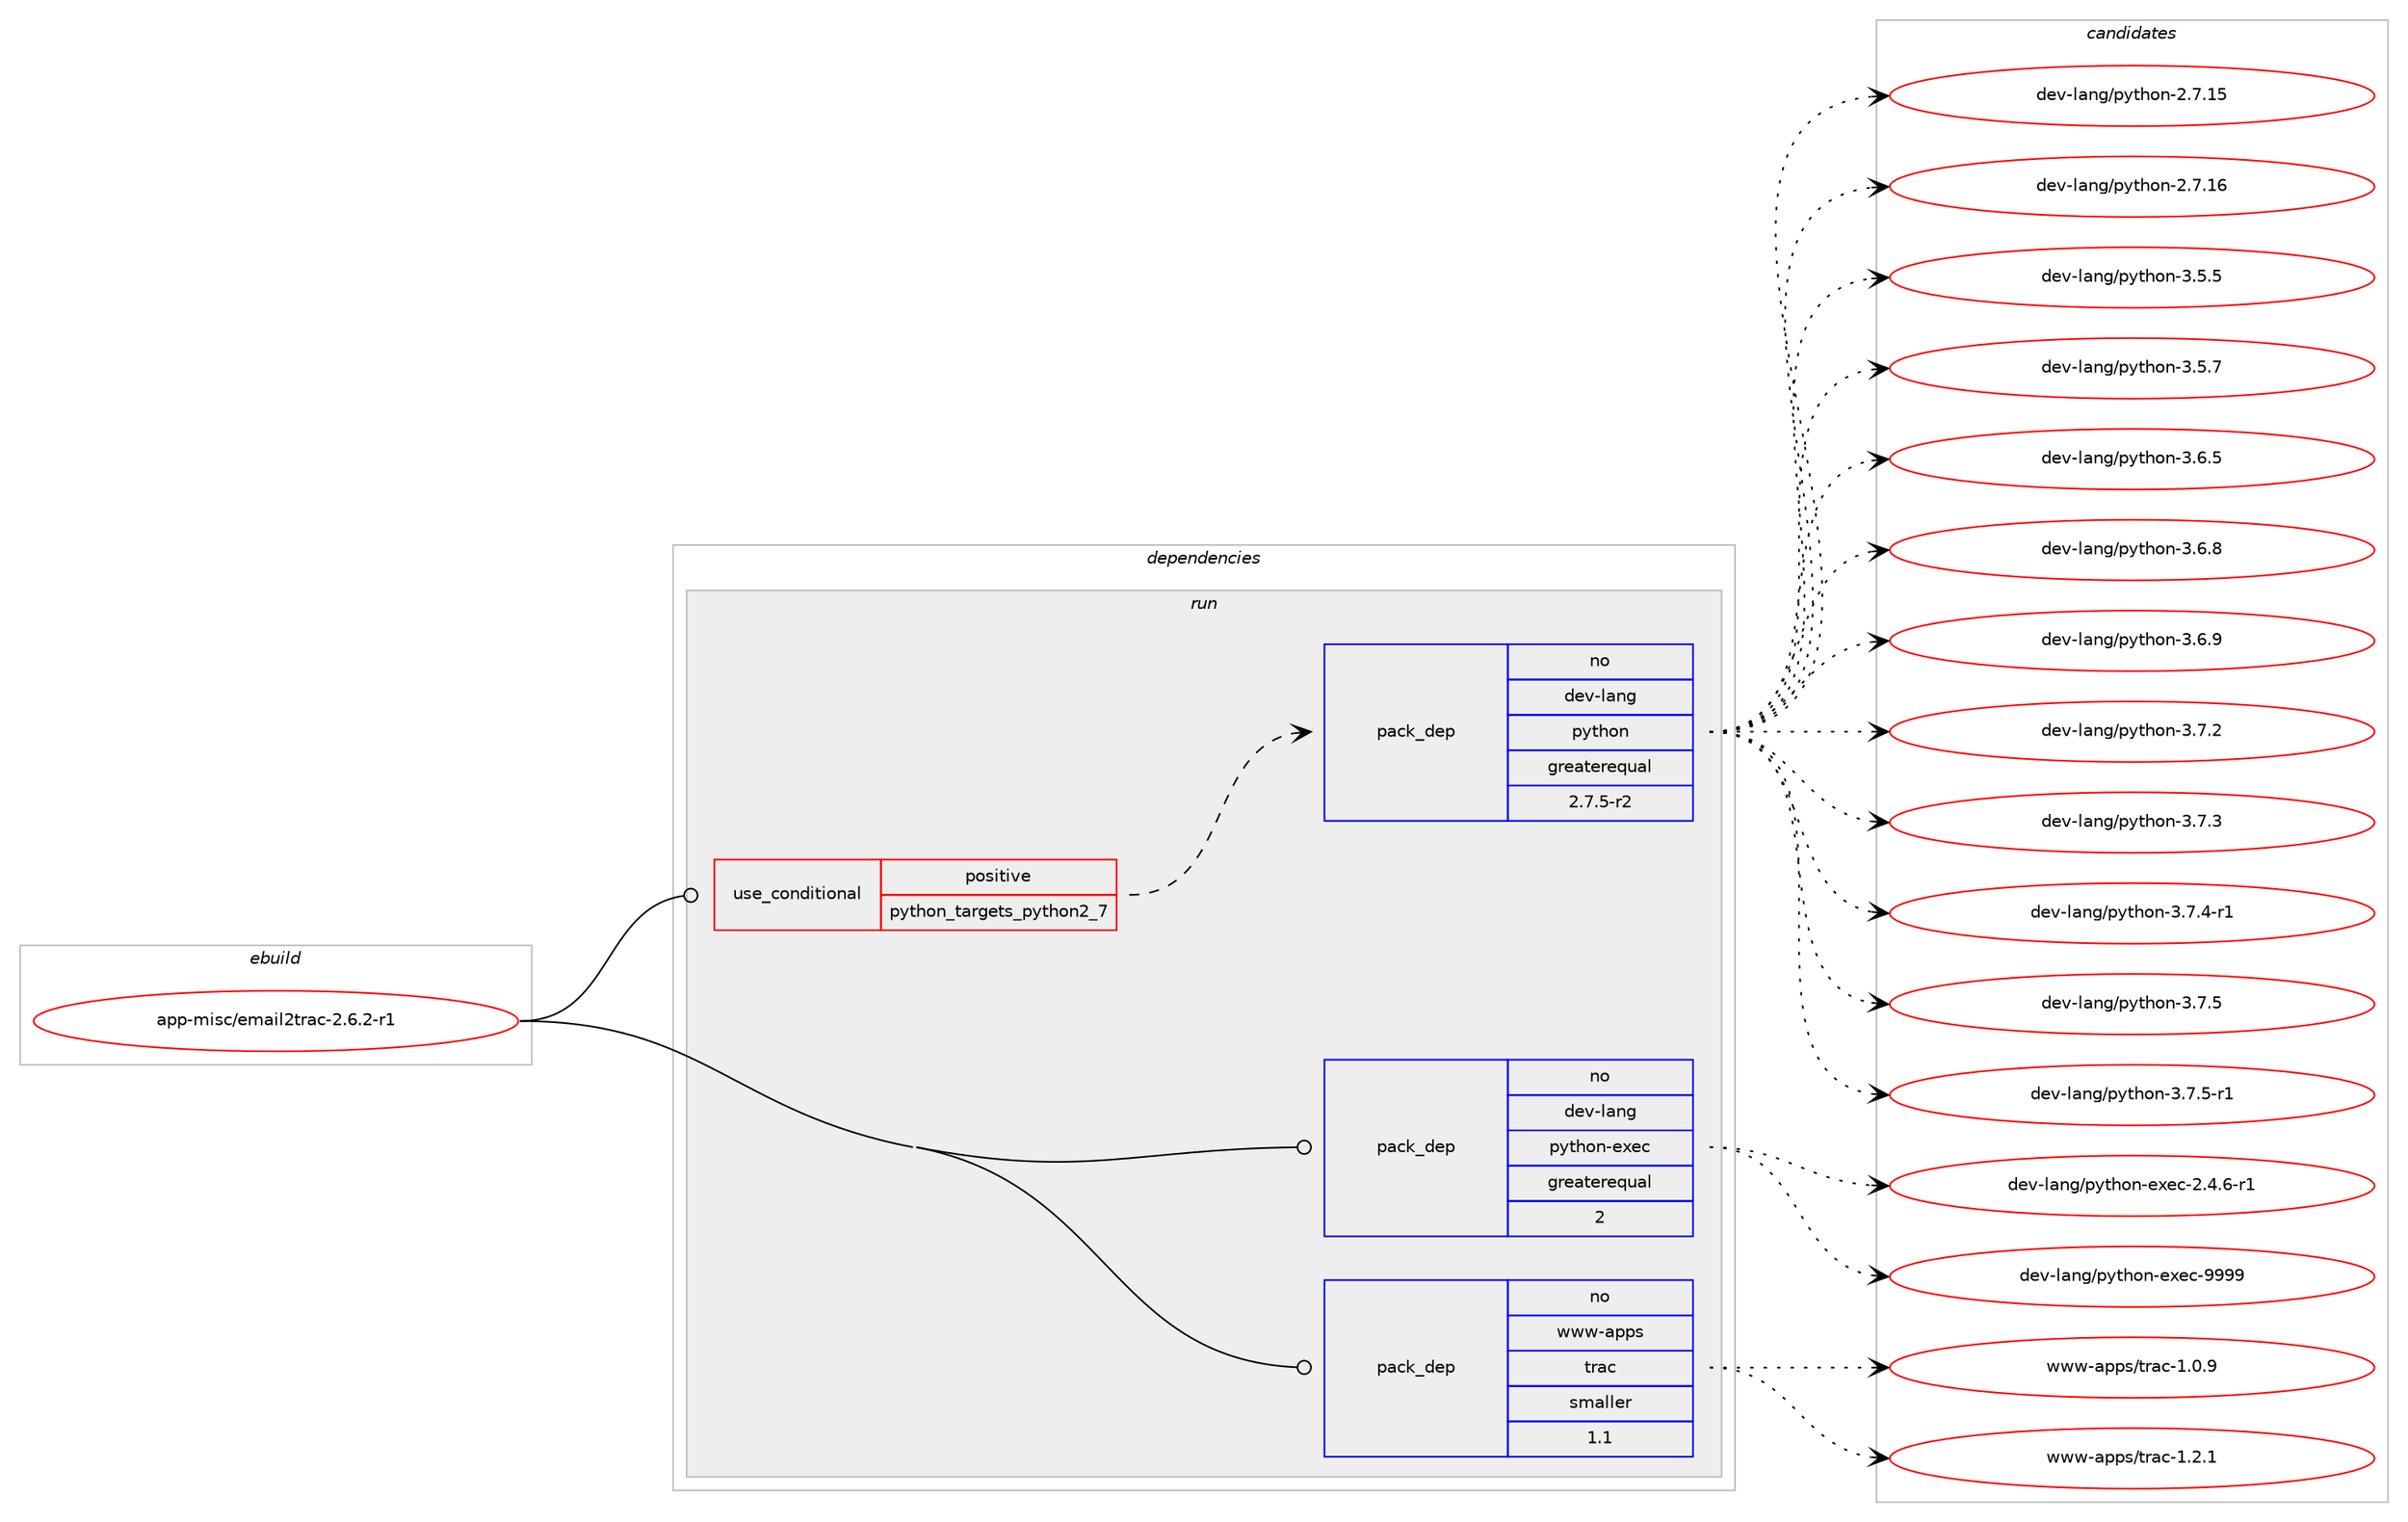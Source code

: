 digraph prolog {

# *************
# Graph options
# *************

newrank=true;
concentrate=true;
compound=true;
graph [rankdir=LR,fontname=Helvetica,fontsize=10,ranksep=1.5];#, ranksep=2.5, nodesep=0.2];
edge  [arrowhead=vee];
node  [fontname=Helvetica,fontsize=10];

# **********
# The ebuild
# **********

subgraph cluster_leftcol {
color=gray;
rank=same;
label=<<i>ebuild</i>>;
id [label="app-misc/email2trac-2.6.2-r1", color=red, width=4, href="../app-misc/email2trac-2.6.2-r1.svg"];
}

# ****************
# The dependencies
# ****************

subgraph cluster_midcol {
color=gray;
label=<<i>dependencies</i>>;
subgraph cluster_compile {
fillcolor="#eeeeee";
style=filled;
label=<<i>compile</i>>;
}
subgraph cluster_compileandrun {
fillcolor="#eeeeee";
style=filled;
label=<<i>compile and run</i>>;
}
subgraph cluster_run {
fillcolor="#eeeeee";
style=filled;
label=<<i>run</i>>;
subgraph cond118967 {
dependency498163 [label=<<TABLE BORDER="0" CELLBORDER="1" CELLSPACING="0" CELLPADDING="4"><TR><TD ROWSPAN="3" CELLPADDING="10">use_conditional</TD></TR><TR><TD>positive</TD></TR><TR><TD>python_targets_python2_7</TD></TR></TABLE>>, shape=none, color=red];
subgraph pack370201 {
dependency498164 [label=<<TABLE BORDER="0" CELLBORDER="1" CELLSPACING="0" CELLPADDING="4" WIDTH="220"><TR><TD ROWSPAN="6" CELLPADDING="30">pack_dep</TD></TR><TR><TD WIDTH="110">no</TD></TR><TR><TD>dev-lang</TD></TR><TR><TD>python</TD></TR><TR><TD>greaterequal</TD></TR><TR><TD>2.7.5-r2</TD></TR></TABLE>>, shape=none, color=blue];
}
dependency498163:e -> dependency498164:w [weight=20,style="dashed",arrowhead="vee"];
}
id:e -> dependency498163:w [weight=20,style="solid",arrowhead="odot"];
subgraph pack370202 {
dependency498165 [label=<<TABLE BORDER="0" CELLBORDER="1" CELLSPACING="0" CELLPADDING="4" WIDTH="220"><TR><TD ROWSPAN="6" CELLPADDING="30">pack_dep</TD></TR><TR><TD WIDTH="110">no</TD></TR><TR><TD>dev-lang</TD></TR><TR><TD>python-exec</TD></TR><TR><TD>greaterequal</TD></TR><TR><TD>2</TD></TR></TABLE>>, shape=none, color=blue];
}
id:e -> dependency498165:w [weight=20,style="solid",arrowhead="odot"];
subgraph pack370203 {
dependency498166 [label=<<TABLE BORDER="0" CELLBORDER="1" CELLSPACING="0" CELLPADDING="4" WIDTH="220"><TR><TD ROWSPAN="6" CELLPADDING="30">pack_dep</TD></TR><TR><TD WIDTH="110">no</TD></TR><TR><TD>www-apps</TD></TR><TR><TD>trac</TD></TR><TR><TD>smaller</TD></TR><TR><TD>1.1</TD></TR></TABLE>>, shape=none, color=blue];
}
id:e -> dependency498166:w [weight=20,style="solid",arrowhead="odot"];
}
}

# **************
# The candidates
# **************

subgraph cluster_choices {
rank=same;
color=gray;
label=<<i>candidates</i>>;

subgraph choice370201 {
color=black;
nodesep=1;
choice10010111845108971101034711212111610411111045504655464953 [label="dev-lang/python-2.7.15", color=red, width=4,href="../dev-lang/python-2.7.15.svg"];
choice10010111845108971101034711212111610411111045504655464954 [label="dev-lang/python-2.7.16", color=red, width=4,href="../dev-lang/python-2.7.16.svg"];
choice100101118451089711010347112121116104111110455146534653 [label="dev-lang/python-3.5.5", color=red, width=4,href="../dev-lang/python-3.5.5.svg"];
choice100101118451089711010347112121116104111110455146534655 [label="dev-lang/python-3.5.7", color=red, width=4,href="../dev-lang/python-3.5.7.svg"];
choice100101118451089711010347112121116104111110455146544653 [label="dev-lang/python-3.6.5", color=red, width=4,href="../dev-lang/python-3.6.5.svg"];
choice100101118451089711010347112121116104111110455146544656 [label="dev-lang/python-3.6.8", color=red, width=4,href="../dev-lang/python-3.6.8.svg"];
choice100101118451089711010347112121116104111110455146544657 [label="dev-lang/python-3.6.9", color=red, width=4,href="../dev-lang/python-3.6.9.svg"];
choice100101118451089711010347112121116104111110455146554650 [label="dev-lang/python-3.7.2", color=red, width=4,href="../dev-lang/python-3.7.2.svg"];
choice100101118451089711010347112121116104111110455146554651 [label="dev-lang/python-3.7.3", color=red, width=4,href="../dev-lang/python-3.7.3.svg"];
choice1001011184510897110103471121211161041111104551465546524511449 [label="dev-lang/python-3.7.4-r1", color=red, width=4,href="../dev-lang/python-3.7.4-r1.svg"];
choice100101118451089711010347112121116104111110455146554653 [label="dev-lang/python-3.7.5", color=red, width=4,href="../dev-lang/python-3.7.5.svg"];
choice1001011184510897110103471121211161041111104551465546534511449 [label="dev-lang/python-3.7.5-r1", color=red, width=4,href="../dev-lang/python-3.7.5-r1.svg"];
dependency498164:e -> choice10010111845108971101034711212111610411111045504655464953:w [style=dotted,weight="100"];
dependency498164:e -> choice10010111845108971101034711212111610411111045504655464954:w [style=dotted,weight="100"];
dependency498164:e -> choice100101118451089711010347112121116104111110455146534653:w [style=dotted,weight="100"];
dependency498164:e -> choice100101118451089711010347112121116104111110455146534655:w [style=dotted,weight="100"];
dependency498164:e -> choice100101118451089711010347112121116104111110455146544653:w [style=dotted,weight="100"];
dependency498164:e -> choice100101118451089711010347112121116104111110455146544656:w [style=dotted,weight="100"];
dependency498164:e -> choice100101118451089711010347112121116104111110455146544657:w [style=dotted,weight="100"];
dependency498164:e -> choice100101118451089711010347112121116104111110455146554650:w [style=dotted,weight="100"];
dependency498164:e -> choice100101118451089711010347112121116104111110455146554651:w [style=dotted,weight="100"];
dependency498164:e -> choice1001011184510897110103471121211161041111104551465546524511449:w [style=dotted,weight="100"];
dependency498164:e -> choice100101118451089711010347112121116104111110455146554653:w [style=dotted,weight="100"];
dependency498164:e -> choice1001011184510897110103471121211161041111104551465546534511449:w [style=dotted,weight="100"];
}
subgraph choice370202 {
color=black;
nodesep=1;
choice10010111845108971101034711212111610411111045101120101994550465246544511449 [label="dev-lang/python-exec-2.4.6-r1", color=red, width=4,href="../dev-lang/python-exec-2.4.6-r1.svg"];
choice10010111845108971101034711212111610411111045101120101994557575757 [label="dev-lang/python-exec-9999", color=red, width=4,href="../dev-lang/python-exec-9999.svg"];
dependency498165:e -> choice10010111845108971101034711212111610411111045101120101994550465246544511449:w [style=dotted,weight="100"];
dependency498165:e -> choice10010111845108971101034711212111610411111045101120101994557575757:w [style=dotted,weight="100"];
}
subgraph choice370203 {
color=black;
nodesep=1;
choice1191191194597112112115471161149799454946484657 [label="www-apps/trac-1.0.9", color=red, width=4,href="../www-apps/trac-1.0.9.svg"];
choice1191191194597112112115471161149799454946504649 [label="www-apps/trac-1.2.1", color=red, width=4,href="../www-apps/trac-1.2.1.svg"];
dependency498166:e -> choice1191191194597112112115471161149799454946484657:w [style=dotted,weight="100"];
dependency498166:e -> choice1191191194597112112115471161149799454946504649:w [style=dotted,weight="100"];
}
}

}
